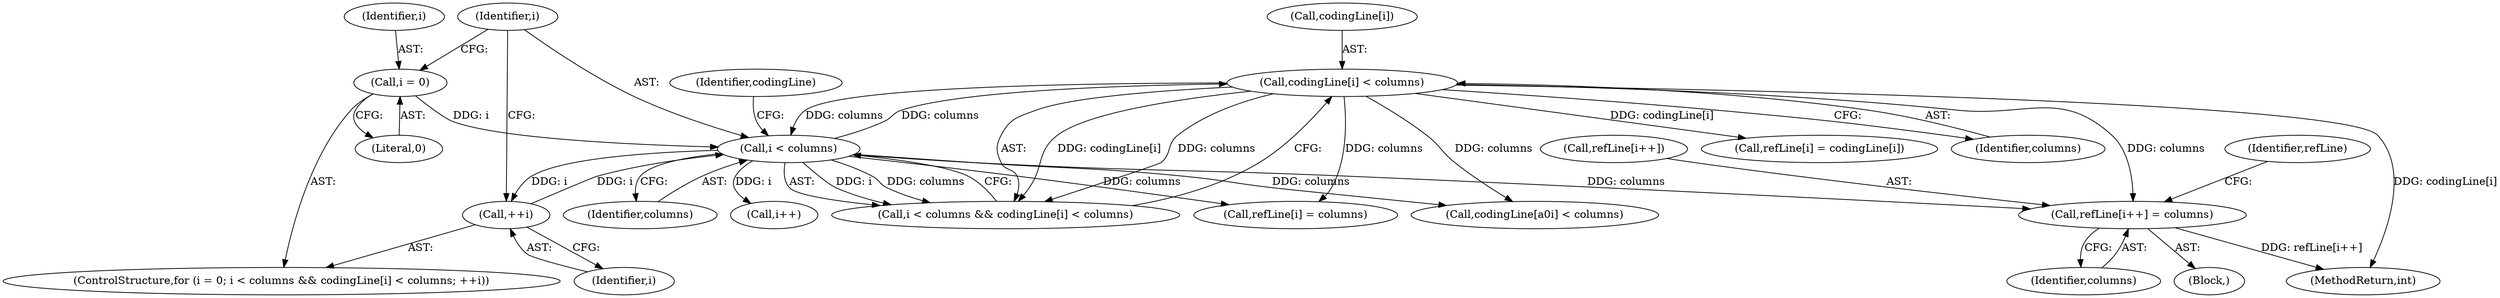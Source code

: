 digraph "1_poppler_b1026b5978c385328f2a15a2185c599a563edf91@del" {
"1000156" [label="(Call,refLine[i++] = columns)"];
"1000138" [label="(Call,i < columns)"];
"1000134" [label="(Call,i = 0)"];
"1000146" [label="(Call,++i)"];
"1000141" [label="(Call,codingLine[i] < columns)"];
"1000149" [label="(Call,refLine[i] = codingLine[i])"];
"1000145" [label="(Identifier,columns)"];
"1000162" [label="(Call,refLine[i] = columns)"];
"1000138" [label="(Call,i < columns)"];
"1000132" [label="(Block,)"];
"1000164" [label="(Identifier,refLine)"];
"1000140" [label="(Identifier,columns)"];
"1000147" [label="(Identifier,i)"];
"1000136" [label="(Literal,0)"];
"1000161" [label="(Identifier,columns)"];
"1000156" [label="(Call,refLine[i++] = columns)"];
"1000134" [label="(Call,i = 0)"];
"1000137" [label="(Call,i < columns && codingLine[i] < columns)"];
"1000141" [label="(Call,codingLine[i] < columns)"];
"1000142" [label="(Call,codingLine[i])"];
"1000180" [label="(Call,codingLine[a0i] < columns)"];
"1000133" [label="(ControlStructure,for (i = 0; i < columns && codingLine[i] < columns; ++i))"];
"1000139" [label="(Identifier,i)"];
"1000135" [label="(Identifier,i)"];
"1001370" [label="(MethodReturn,int)"];
"1000146" [label="(Call,++i)"];
"1000159" [label="(Call,i++)"];
"1000157" [label="(Call,refLine[i++])"];
"1000143" [label="(Identifier,codingLine)"];
"1000156" -> "1000132"  [label="AST: "];
"1000156" -> "1000161"  [label="CFG: "];
"1000157" -> "1000156"  [label="AST: "];
"1000161" -> "1000156"  [label="AST: "];
"1000164" -> "1000156"  [label="CFG: "];
"1000156" -> "1001370"  [label="DDG: refLine[i++]"];
"1000138" -> "1000156"  [label="DDG: columns"];
"1000141" -> "1000156"  [label="DDG: columns"];
"1000138" -> "1000137"  [label="AST: "];
"1000138" -> "1000140"  [label="CFG: "];
"1000139" -> "1000138"  [label="AST: "];
"1000140" -> "1000138"  [label="AST: "];
"1000143" -> "1000138"  [label="CFG: "];
"1000137" -> "1000138"  [label="CFG: "];
"1000138" -> "1000137"  [label="DDG: i"];
"1000138" -> "1000137"  [label="DDG: columns"];
"1000134" -> "1000138"  [label="DDG: i"];
"1000146" -> "1000138"  [label="DDG: i"];
"1000141" -> "1000138"  [label="DDG: columns"];
"1000138" -> "1000141"  [label="DDG: columns"];
"1000138" -> "1000146"  [label="DDG: i"];
"1000138" -> "1000159"  [label="DDG: i"];
"1000138" -> "1000162"  [label="DDG: columns"];
"1000138" -> "1000180"  [label="DDG: columns"];
"1000134" -> "1000133"  [label="AST: "];
"1000134" -> "1000136"  [label="CFG: "];
"1000135" -> "1000134"  [label="AST: "];
"1000136" -> "1000134"  [label="AST: "];
"1000139" -> "1000134"  [label="CFG: "];
"1000146" -> "1000133"  [label="AST: "];
"1000146" -> "1000147"  [label="CFG: "];
"1000147" -> "1000146"  [label="AST: "];
"1000139" -> "1000146"  [label="CFG: "];
"1000141" -> "1000137"  [label="AST: "];
"1000141" -> "1000145"  [label="CFG: "];
"1000142" -> "1000141"  [label="AST: "];
"1000145" -> "1000141"  [label="AST: "];
"1000137" -> "1000141"  [label="CFG: "];
"1000141" -> "1001370"  [label="DDG: codingLine[i]"];
"1000141" -> "1000137"  [label="DDG: codingLine[i]"];
"1000141" -> "1000137"  [label="DDG: columns"];
"1000141" -> "1000149"  [label="DDG: codingLine[i]"];
"1000141" -> "1000162"  [label="DDG: columns"];
"1000141" -> "1000180"  [label="DDG: columns"];
}
